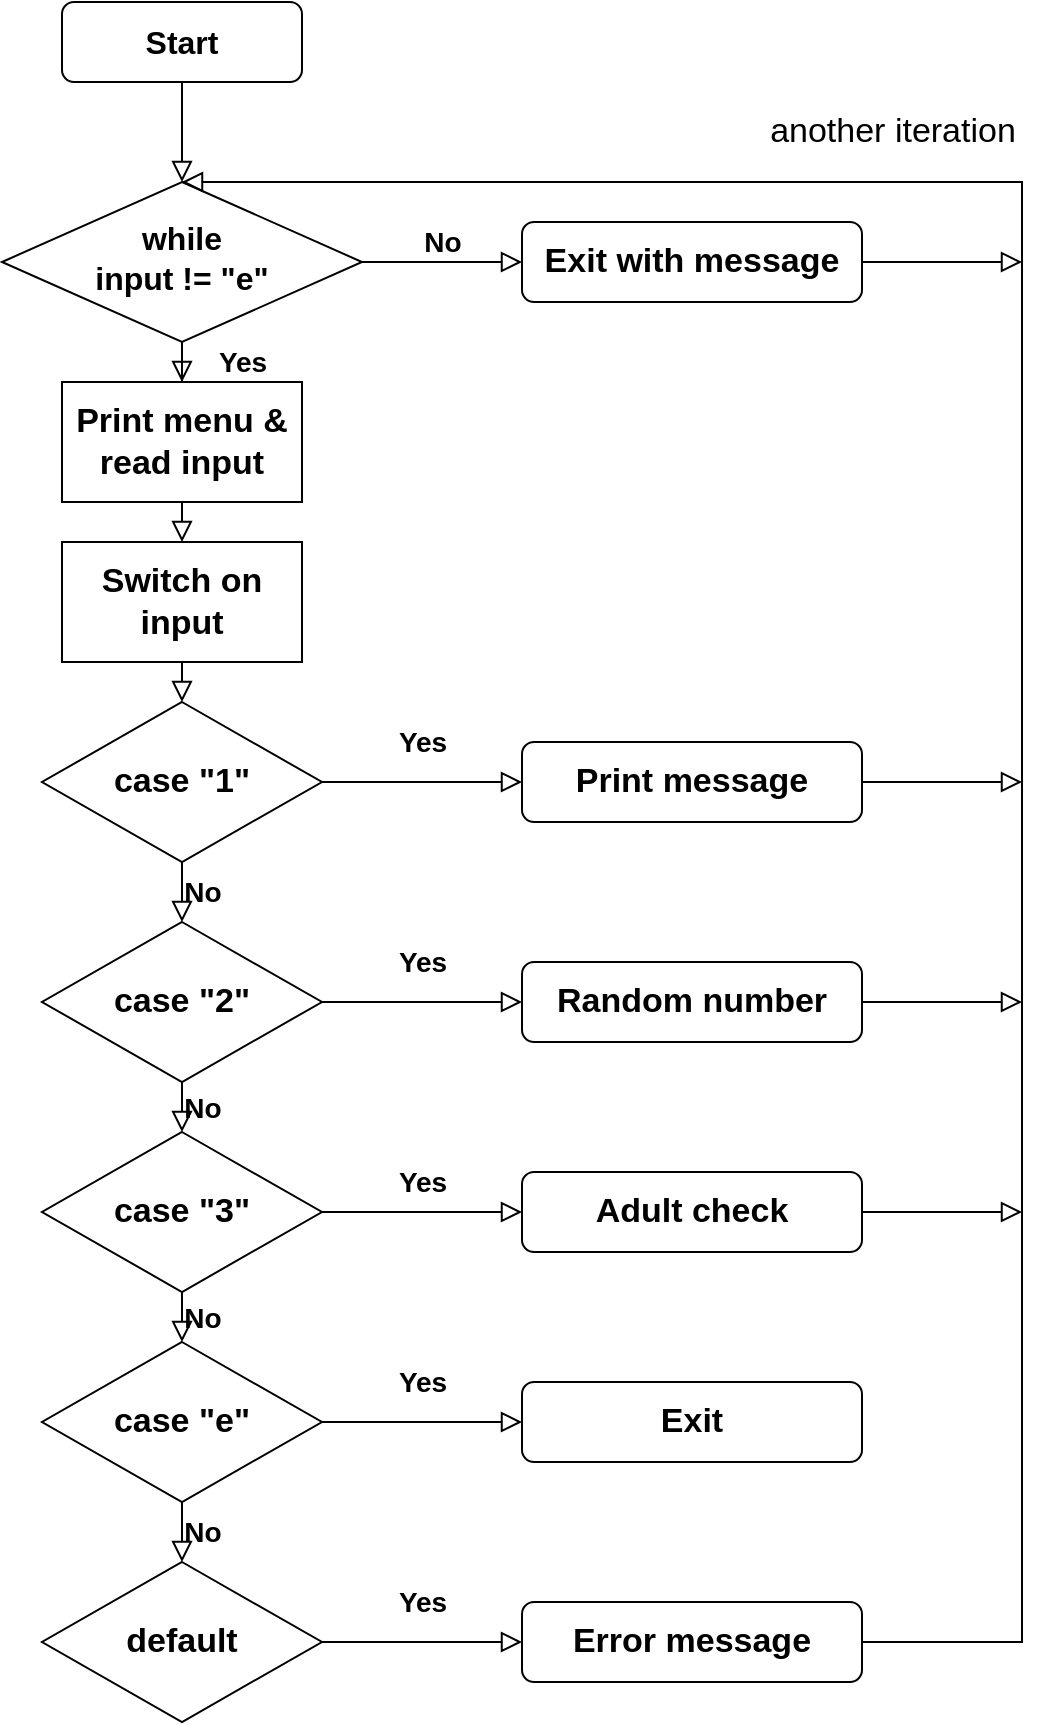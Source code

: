 <mxfile version="23.1.0" type="device">
  <diagram id="C5RBs43oDa-KdzZeNtuy" name="Page-1">
    <mxGraphModel dx="908" dy="810" grid="1" gridSize="10" guides="1" tooltips="1" connect="1" arrows="1" fold="1" page="1" pageScale="1" pageWidth="827" pageHeight="1169" math="0" shadow="0">
      <root>
        <mxCell id="WIyWlLk6GJQsqaUBKTNV-0" />
        <mxCell id="WIyWlLk6GJQsqaUBKTNV-1" parent="WIyWlLk6GJQsqaUBKTNV-0" />
        <mxCell id="WIyWlLk6GJQsqaUBKTNV-2" value="" style="rounded=0;html=1;jettySize=auto;orthogonalLoop=1;fontSize=11;endArrow=block;endFill=0;endSize=8;strokeWidth=1;shadow=0;labelBackgroundColor=none;edgeStyle=orthogonalEdgeStyle;" parent="WIyWlLk6GJQsqaUBKTNV-1" source="WIyWlLk6GJQsqaUBKTNV-3" target="WIyWlLk6GJQsqaUBKTNV-6" edge="1">
          <mxGeometry relative="1" as="geometry" />
        </mxCell>
        <mxCell id="WIyWlLk6GJQsqaUBKTNV-3" value="&lt;b&gt;&lt;font style=&quot;font-size: 16px;&quot;&gt;Start&lt;/font&gt;&lt;/b&gt;" style="rounded=1;whiteSpace=wrap;html=1;fontSize=12;glass=0;strokeWidth=1;shadow=0;" parent="WIyWlLk6GJQsqaUBKTNV-1" vertex="1">
          <mxGeometry x="160" y="80" width="120" height="40" as="geometry" />
        </mxCell>
        <mxCell id="WIyWlLk6GJQsqaUBKTNV-4" value="&lt;b style=&quot;border-color: var(--border-color);&quot;&gt;&lt;font style=&quot;border-color: var(--border-color); font-size: 14px;&quot;&gt;Yes&lt;/font&gt;&lt;/b&gt;" style="rounded=0;html=1;jettySize=auto;orthogonalLoop=1;fontSize=11;endArrow=block;endFill=0;endSize=8;strokeWidth=1;shadow=0;labelBackgroundColor=none;edgeStyle=orthogonalEdgeStyle;entryX=0.5;entryY=0;entryDx=0;entryDy=0;" parent="WIyWlLk6GJQsqaUBKTNV-1" source="WIyWlLk6GJQsqaUBKTNV-6" edge="1" target="nRz8Qm0_1Dedc99_lyVk-1">
          <mxGeometry x="0.667" y="30" relative="1" as="geometry">
            <mxPoint as="offset" />
            <mxPoint x="220" y="290" as="targetPoint" />
          </mxGeometry>
        </mxCell>
        <mxCell id="WIyWlLk6GJQsqaUBKTNV-5" value="&lt;b&gt;&lt;font style=&quot;font-size: 14px;&quot;&gt;No&lt;/font&gt;&lt;/b&gt;" style="edgeStyle=orthogonalEdgeStyle;rounded=0;html=1;jettySize=auto;orthogonalLoop=1;fontSize=11;endArrow=block;endFill=0;endSize=8;strokeWidth=1;shadow=0;labelBackgroundColor=none;" parent="WIyWlLk6GJQsqaUBKTNV-1" source="WIyWlLk6GJQsqaUBKTNV-6" target="WIyWlLk6GJQsqaUBKTNV-7" edge="1">
          <mxGeometry y="10" relative="1" as="geometry">
            <mxPoint as="offset" />
          </mxGeometry>
        </mxCell>
        <mxCell id="WIyWlLk6GJQsqaUBKTNV-6" value="&lt;b style=&quot;font-size: 16px;&quot;&gt;while &lt;br&gt;input != &quot;e&quot;&lt;/b&gt;" style="rhombus;whiteSpace=wrap;html=1;shadow=0;fontFamily=Helvetica;fontSize=12;align=center;strokeWidth=1;spacing=6;spacingTop=-4;" parent="WIyWlLk6GJQsqaUBKTNV-1" vertex="1">
          <mxGeometry x="130" y="170" width="180" height="80" as="geometry" />
        </mxCell>
        <mxCell id="WIyWlLk6GJQsqaUBKTNV-7" value="&lt;b&gt;&lt;font style=&quot;font-size: 17px;&quot;&gt;Exit with message&lt;/font&gt;&lt;/b&gt;" style="rounded=1;whiteSpace=wrap;html=1;fontSize=12;glass=0;strokeWidth=1;shadow=0;" parent="WIyWlLk6GJQsqaUBKTNV-1" vertex="1">
          <mxGeometry x="390" y="190" width="170" height="40" as="geometry" />
        </mxCell>
        <mxCell id="0ChIzxw5XtqrH5EVZUob-4" value="&lt;span style=&quot;font-size: 17px;&quot;&gt;&lt;b&gt;default&lt;/b&gt;&lt;/span&gt;" style="rhombus;whiteSpace=wrap;html=1;" parent="WIyWlLk6GJQsqaUBKTNV-1" vertex="1">
          <mxGeometry x="150" y="860" width="140" height="80" as="geometry" />
        </mxCell>
        <mxCell id="0ChIzxw5XtqrH5EVZUob-26" value="" style="edgeStyle=elbowEdgeStyle;elbow=horizontal;endArrow=block;html=1;curved=0;rounded=0;endSize=8;startSize=8;fontSize=17;exitX=1;exitY=0.5;exitDx=0;exitDy=0;entryX=0.5;entryY=0;entryDx=0;entryDy=0;endFill=0;" parent="WIyWlLk6GJQsqaUBKTNV-1" source="0ChIzxw5XtqrH5EVZUob-15" target="WIyWlLk6GJQsqaUBKTNV-6" edge="1">
          <mxGeometry width="50" height="50" relative="1" as="geometry">
            <mxPoint x="390" y="530" as="sourcePoint" />
            <mxPoint x="440" y="480" as="targetPoint" />
            <Array as="points">
              <mxPoint x="640" y="570" />
            </Array>
          </mxGeometry>
        </mxCell>
        <mxCell id="0ChIzxw5XtqrH5EVZUob-28" value="another iteration" style="text;html=1;align=center;verticalAlign=middle;resizable=0;points=[];autosize=1;strokeColor=none;fillColor=none;fontSize=17;" parent="WIyWlLk6GJQsqaUBKTNV-1" vertex="1">
          <mxGeometry x="500" y="130" width="150" height="30" as="geometry" />
        </mxCell>
        <mxCell id="nRz8Qm0_1Dedc99_lyVk-1" value="&lt;b&gt;&lt;font style=&quot;font-size: 17px;&quot;&gt;Print menu &amp;amp; read input&lt;/font&gt;&lt;/b&gt;" style="rounded=0;whiteSpace=wrap;html=1;" vertex="1" parent="WIyWlLk6GJQsqaUBKTNV-1">
          <mxGeometry x="160" y="270" width="120" height="60" as="geometry" />
        </mxCell>
        <mxCell id="nRz8Qm0_1Dedc99_lyVk-2" value="" style="rounded=0;html=1;jettySize=auto;orthogonalLoop=1;fontSize=11;endArrow=block;endFill=0;endSize=8;strokeWidth=1;shadow=0;labelBackgroundColor=none;entryX=0.5;entryY=0;entryDx=0;entryDy=0;" edge="1" parent="WIyWlLk6GJQsqaUBKTNV-1" target="0ChIzxw5XtqrH5EVZUob-0">
          <mxGeometry x="0.667" y="30" relative="1" as="geometry">
            <mxPoint as="offset" />
            <mxPoint x="230" y="280" as="targetPoint" />
            <mxPoint x="220" y="330" as="sourcePoint" />
          </mxGeometry>
        </mxCell>
        <mxCell id="0ChIzxw5XtqrH5EVZUob-0" value="&lt;b&gt;&lt;font style=&quot;font-size: 17px;&quot;&gt;Switch on input&lt;/font&gt;&lt;/b&gt;" style="rounded=0;whiteSpace=wrap;html=1;" parent="WIyWlLk6GJQsqaUBKTNV-1" vertex="1">
          <mxGeometry x="160" y="350" width="120" height="60" as="geometry" />
        </mxCell>
        <mxCell id="0ChIzxw5XtqrH5EVZUob-1" value="&lt;b&gt;&lt;font style=&quot;font-size: 17px;&quot;&gt;case &quot;1&quot;&lt;/font&gt;&lt;/b&gt;" style="rhombus;whiteSpace=wrap;html=1;" parent="WIyWlLk6GJQsqaUBKTNV-1" vertex="1">
          <mxGeometry x="150" y="430" width="140" height="80" as="geometry" />
        </mxCell>
        <mxCell id="0ChIzxw5XtqrH5EVZUob-2" value="&lt;b style=&quot;border-color: var(--border-color);&quot;&gt;&lt;font style=&quot;border-color: var(--border-color); font-size: 17px;&quot;&gt;case &quot;2&quot;&lt;/font&gt;&lt;/b&gt;" style="rhombus;whiteSpace=wrap;html=1;" parent="WIyWlLk6GJQsqaUBKTNV-1" vertex="1">
          <mxGeometry x="150" y="540" width="140" height="80" as="geometry" />
        </mxCell>
        <mxCell id="0ChIzxw5XtqrH5EVZUob-3" value="&lt;b style=&quot;border-color: var(--border-color);&quot;&gt;&lt;font style=&quot;border-color: var(--border-color); font-size: 17px;&quot;&gt;case &quot;3&quot;&lt;/font&gt;&lt;/b&gt;" style="rhombus;whiteSpace=wrap;html=1;" parent="WIyWlLk6GJQsqaUBKTNV-1" vertex="1">
          <mxGeometry x="150" y="645" width="140" height="80" as="geometry" />
        </mxCell>
        <mxCell id="0ChIzxw5XtqrH5EVZUob-5" value="&lt;b style=&quot;border-color: var(--border-color);&quot;&gt;&lt;font style=&quot;border-color: var(--border-color); font-size: 17px;&quot;&gt;case &quot;e&quot;&lt;/font&gt;&lt;/b&gt;" style="rhombus;whiteSpace=wrap;html=1;" parent="WIyWlLk6GJQsqaUBKTNV-1" vertex="1">
          <mxGeometry x="150" y="750" width="140" height="80" as="geometry" />
        </mxCell>
        <mxCell id="0ChIzxw5XtqrH5EVZUob-10" value="&lt;b style=&quot;border-color: var(--border-color);&quot;&gt;&lt;font style=&quot;border-color: var(--border-color); font-size: 14px;&quot;&gt;Yes&lt;/font&gt;&lt;/b&gt;" style="rounded=0;html=1;jettySize=auto;orthogonalLoop=1;fontSize=11;endArrow=block;endFill=0;endSize=8;strokeWidth=1;shadow=0;labelBackgroundColor=none;edgeStyle=orthogonalEdgeStyle;exitX=1;exitY=0.5;exitDx=0;exitDy=0;entryX=0;entryY=0.5;entryDx=0;entryDy=0;" parent="WIyWlLk6GJQsqaUBKTNV-1" source="0ChIzxw5XtqrH5EVZUob-1" target="0ChIzxw5XtqrH5EVZUob-11" edge="1">
          <mxGeometry y="20" relative="1" as="geometry">
            <mxPoint as="offset" />
            <mxPoint x="230" y="320" as="sourcePoint" />
            <mxPoint x="230" y="360" as="targetPoint" />
          </mxGeometry>
        </mxCell>
        <mxCell id="0ChIzxw5XtqrH5EVZUob-11" value="&lt;b&gt;&lt;font style=&quot;font-size: 17px;&quot;&gt;Print message&lt;/font&gt;&lt;/b&gt;" style="rounded=1;whiteSpace=wrap;html=1;fontSize=12;glass=0;strokeWidth=1;shadow=0;" parent="WIyWlLk6GJQsqaUBKTNV-1" vertex="1">
          <mxGeometry x="390" y="450" width="170" height="40" as="geometry" />
        </mxCell>
        <mxCell id="0ChIzxw5XtqrH5EVZUob-12" value="&lt;b&gt;&lt;font style=&quot;font-size: 17px;&quot;&gt;Random number&lt;/font&gt;&lt;/b&gt;" style="rounded=1;whiteSpace=wrap;html=1;fontSize=12;glass=0;strokeWidth=1;shadow=0;" parent="WIyWlLk6GJQsqaUBKTNV-1" vertex="1">
          <mxGeometry x="390" y="560" width="170" height="40" as="geometry" />
        </mxCell>
        <mxCell id="0ChIzxw5XtqrH5EVZUob-13" value="&lt;b&gt;&lt;font style=&quot;font-size: 17px;&quot;&gt;Adult check&lt;/font&gt;&lt;/b&gt;" style="rounded=1;whiteSpace=wrap;html=1;fontSize=12;glass=0;strokeWidth=1;shadow=0;" parent="WIyWlLk6GJQsqaUBKTNV-1" vertex="1">
          <mxGeometry x="390" y="665" width="170" height="40" as="geometry" />
        </mxCell>
        <mxCell id="0ChIzxw5XtqrH5EVZUob-14" value="&lt;b&gt;&lt;font style=&quot;font-size: 17px;&quot;&gt;Exit&lt;/font&gt;&lt;/b&gt;" style="rounded=1;whiteSpace=wrap;html=1;fontSize=12;glass=0;strokeWidth=1;shadow=0;" parent="WIyWlLk6GJQsqaUBKTNV-1" vertex="1">
          <mxGeometry x="390" y="770" width="170" height="40" as="geometry" />
        </mxCell>
        <mxCell id="0ChIzxw5XtqrH5EVZUob-15" value="&lt;b&gt;&lt;font style=&quot;font-size: 17px;&quot;&gt;Error message&lt;/font&gt;&lt;/b&gt;" style="rounded=1;whiteSpace=wrap;html=1;fontSize=12;glass=0;strokeWidth=1;shadow=0;" parent="WIyWlLk6GJQsqaUBKTNV-1" vertex="1">
          <mxGeometry x="390" y="880" width="170" height="40" as="geometry" />
        </mxCell>
        <mxCell id="0ChIzxw5XtqrH5EVZUob-16" value="&lt;b&gt;&lt;font style=&quot;font-size: 14px;&quot;&gt;No&lt;/font&gt;&lt;/b&gt;" style="edgeStyle=orthogonalEdgeStyle;rounded=0;html=1;jettySize=auto;orthogonalLoop=1;fontSize=11;endArrow=block;endFill=0;endSize=8;strokeWidth=1;shadow=0;labelBackgroundColor=none;exitX=0.5;exitY=1;exitDx=0;exitDy=0;entryX=0.5;entryY=0;entryDx=0;entryDy=0;" parent="WIyWlLk6GJQsqaUBKTNV-1" source="0ChIzxw5XtqrH5EVZUob-1" target="0ChIzxw5XtqrH5EVZUob-2" edge="1">
          <mxGeometry y="10" relative="1" as="geometry">
            <mxPoint as="offset" />
            <mxPoint x="320" y="280" as="sourcePoint" />
            <mxPoint x="220" y="530" as="targetPoint" />
          </mxGeometry>
        </mxCell>
        <mxCell id="0ChIzxw5XtqrH5EVZUob-17" value="&lt;b style=&quot;border-color: var(--border-color);&quot;&gt;&lt;font style=&quot;border-color: var(--border-color); font-size: 14px;&quot;&gt;Yes&lt;/font&gt;&lt;/b&gt;" style="rounded=0;html=1;jettySize=auto;orthogonalLoop=1;fontSize=11;endArrow=block;endFill=0;endSize=8;strokeWidth=1;shadow=0;labelBackgroundColor=none;edgeStyle=orthogonalEdgeStyle;exitX=1;exitY=0.5;exitDx=0;exitDy=0;entryX=0;entryY=0.5;entryDx=0;entryDy=0;" parent="WIyWlLk6GJQsqaUBKTNV-1" source="0ChIzxw5XtqrH5EVZUob-2" target="0ChIzxw5XtqrH5EVZUob-12" edge="1">
          <mxGeometry y="20" relative="1" as="geometry">
            <mxPoint as="offset" />
            <mxPoint x="300" y="480" as="sourcePoint" />
            <mxPoint x="400" y="480" as="targetPoint" />
          </mxGeometry>
        </mxCell>
        <mxCell id="0ChIzxw5XtqrH5EVZUob-19" value="&lt;b&gt;&lt;font style=&quot;font-size: 14px;&quot;&gt;No&lt;/font&gt;&lt;/b&gt;" style="edgeStyle=orthogonalEdgeStyle;rounded=0;html=1;jettySize=auto;orthogonalLoop=1;fontSize=11;endArrow=block;endFill=0;endSize=8;strokeWidth=1;shadow=0;labelBackgroundColor=none;exitX=0.5;exitY=1;exitDx=0;exitDy=0;entryX=0.5;entryY=0;entryDx=0;entryDy=0;" parent="WIyWlLk6GJQsqaUBKTNV-1" source="0ChIzxw5XtqrH5EVZUob-2" target="0ChIzxw5XtqrH5EVZUob-3" edge="1">
          <mxGeometry y="10" relative="1" as="geometry">
            <mxPoint as="offset" />
            <mxPoint x="230" y="520" as="sourcePoint" />
            <mxPoint x="230" y="550" as="targetPoint" />
          </mxGeometry>
        </mxCell>
        <mxCell id="0ChIzxw5XtqrH5EVZUob-20" value="&lt;b&gt;&lt;font style=&quot;font-size: 14px;&quot;&gt;No&lt;/font&gt;&lt;/b&gt;" style="edgeStyle=orthogonalEdgeStyle;rounded=0;html=1;jettySize=auto;orthogonalLoop=1;fontSize=11;endArrow=block;endFill=0;endSize=8;strokeWidth=1;shadow=0;labelBackgroundColor=none;entryX=0.5;entryY=0;entryDx=0;entryDy=0;exitX=0.5;exitY=1;exitDx=0;exitDy=0;" parent="WIyWlLk6GJQsqaUBKTNV-1" source="0ChIzxw5XtqrH5EVZUob-3" target="0ChIzxw5XtqrH5EVZUob-5" edge="1">
          <mxGeometry y="10" relative="1" as="geometry">
            <mxPoint as="offset" />
            <mxPoint x="220" y="730" as="sourcePoint" />
            <mxPoint x="240" y="560" as="targetPoint" />
            <Array as="points" />
          </mxGeometry>
        </mxCell>
        <mxCell id="0ChIzxw5XtqrH5EVZUob-21" value="&lt;b&gt;&lt;font style=&quot;font-size: 14px;&quot;&gt;No&lt;/font&gt;&lt;/b&gt;" style="edgeStyle=orthogonalEdgeStyle;rounded=0;html=1;jettySize=auto;orthogonalLoop=1;fontSize=11;endArrow=block;endFill=0;endSize=8;strokeWidth=1;shadow=0;labelBackgroundColor=none;exitX=0.5;exitY=1;exitDx=0;exitDy=0;entryX=0.5;entryY=0;entryDx=0;entryDy=0;" parent="WIyWlLk6GJQsqaUBKTNV-1" source="0ChIzxw5XtqrH5EVZUob-5" target="0ChIzxw5XtqrH5EVZUob-4" edge="1">
          <mxGeometry y="10" relative="1" as="geometry">
            <mxPoint as="offset" />
            <mxPoint x="250" y="540" as="sourcePoint" />
            <mxPoint x="250" y="570" as="targetPoint" />
          </mxGeometry>
        </mxCell>
        <mxCell id="0ChIzxw5XtqrH5EVZUob-22" value="&lt;b style=&quot;border-color: var(--border-color);&quot;&gt;&lt;font style=&quot;border-color: var(--border-color); font-size: 14px;&quot;&gt;Yes&lt;/font&gt;&lt;/b&gt;" style="rounded=0;html=1;jettySize=auto;orthogonalLoop=1;fontSize=11;endArrow=block;endFill=0;endSize=8;strokeWidth=1;shadow=0;labelBackgroundColor=none;edgeStyle=orthogonalEdgeStyle;exitX=1;exitY=0.5;exitDx=0;exitDy=0;" parent="WIyWlLk6GJQsqaUBKTNV-1" source="0ChIzxw5XtqrH5EVZUob-3" edge="1">
          <mxGeometry x="-0.005" y="-15" relative="1" as="geometry">
            <mxPoint x="15" y="-15" as="offset" />
            <mxPoint x="300" y="590" as="sourcePoint" />
            <mxPoint x="390" y="685" as="targetPoint" />
          </mxGeometry>
        </mxCell>
        <mxCell id="0ChIzxw5XtqrH5EVZUob-23" value="&lt;b style=&quot;border-color: var(--border-color);&quot;&gt;&lt;font style=&quot;border-color: var(--border-color); font-size: 14px;&quot;&gt;Yes&lt;/font&gt;&lt;/b&gt;" style="rounded=0;html=1;jettySize=auto;orthogonalLoop=1;fontSize=11;endArrow=block;endFill=0;endSize=8;strokeWidth=1;shadow=0;labelBackgroundColor=none;edgeStyle=orthogonalEdgeStyle;exitX=1;exitY=0.5;exitDx=0;exitDy=0;entryX=0;entryY=0.5;entryDx=0;entryDy=0;" parent="WIyWlLk6GJQsqaUBKTNV-1" source="0ChIzxw5XtqrH5EVZUob-5" target="0ChIzxw5XtqrH5EVZUob-14" edge="1">
          <mxGeometry y="20" relative="1" as="geometry">
            <mxPoint as="offset" />
            <mxPoint x="310" y="600" as="sourcePoint" />
            <mxPoint x="410" y="600" as="targetPoint" />
          </mxGeometry>
        </mxCell>
        <mxCell id="0ChIzxw5XtqrH5EVZUob-24" value="&lt;b style=&quot;border-color: var(--border-color);&quot;&gt;&lt;font style=&quot;border-color: var(--border-color); font-size: 14px;&quot;&gt;Yes&lt;/font&gt;&lt;/b&gt;" style="rounded=0;html=1;jettySize=auto;orthogonalLoop=1;fontSize=11;endArrow=block;endFill=0;endSize=8;strokeWidth=1;shadow=0;labelBackgroundColor=none;edgeStyle=orthogonalEdgeStyle;entryX=0;entryY=0.5;entryDx=0;entryDy=0;exitX=1;exitY=0.5;exitDx=0;exitDy=0;" parent="WIyWlLk6GJQsqaUBKTNV-1" source="0ChIzxw5XtqrH5EVZUob-4" target="0ChIzxw5XtqrH5EVZUob-15" edge="1">
          <mxGeometry y="20" relative="1" as="geometry">
            <mxPoint as="offset" />
            <mxPoint x="300" y="900" as="sourcePoint" />
            <mxPoint x="420" y="610" as="targetPoint" />
          </mxGeometry>
        </mxCell>
        <mxCell id="nRz8Qm0_1Dedc99_lyVk-5" value="" style="rounded=0;html=1;jettySize=auto;orthogonalLoop=1;fontSize=11;endArrow=block;endFill=0;endSize=8;strokeWidth=1;shadow=0;labelBackgroundColor=none;entryX=0.5;entryY=0;entryDx=0;entryDy=0;exitX=0.5;exitY=1;exitDx=0;exitDy=0;" edge="1" parent="WIyWlLk6GJQsqaUBKTNV-1" source="0ChIzxw5XtqrH5EVZUob-0" target="0ChIzxw5XtqrH5EVZUob-1">
          <mxGeometry x="0.667" y="30" relative="1" as="geometry">
            <mxPoint as="offset" />
            <mxPoint x="230" y="360" as="targetPoint" />
            <mxPoint x="230" y="340" as="sourcePoint" />
          </mxGeometry>
        </mxCell>
        <mxCell id="nRz8Qm0_1Dedc99_lyVk-7" value="" style="rounded=0;html=1;jettySize=auto;orthogonalLoop=1;fontSize=11;endArrow=block;endFill=0;endSize=8;strokeWidth=1;shadow=0;labelBackgroundColor=none;exitX=1;exitY=0.5;exitDx=0;exitDy=0;" edge="1" parent="WIyWlLk6GJQsqaUBKTNV-1" source="0ChIzxw5XtqrH5EVZUob-13">
          <mxGeometry x="0.667" y="30" relative="1" as="geometry">
            <mxPoint as="offset" />
            <mxPoint x="640" y="685" as="targetPoint" />
            <mxPoint x="240" y="350" as="sourcePoint" />
          </mxGeometry>
        </mxCell>
        <mxCell id="nRz8Qm0_1Dedc99_lyVk-8" value="" style="rounded=0;html=1;jettySize=auto;orthogonalLoop=1;fontSize=11;endArrow=block;endFill=0;endSize=8;strokeWidth=1;shadow=0;labelBackgroundColor=none;exitX=1;exitY=0.5;exitDx=0;exitDy=0;" edge="1" parent="WIyWlLk6GJQsqaUBKTNV-1" source="0ChIzxw5XtqrH5EVZUob-12">
          <mxGeometry x="0.667" y="30" relative="1" as="geometry">
            <mxPoint as="offset" />
            <mxPoint x="640" y="580" as="targetPoint" />
            <mxPoint x="250" y="360" as="sourcePoint" />
          </mxGeometry>
        </mxCell>
        <mxCell id="nRz8Qm0_1Dedc99_lyVk-9" value="" style="rounded=0;html=1;jettySize=auto;orthogonalLoop=1;fontSize=11;endArrow=block;endFill=0;endSize=8;strokeWidth=1;shadow=0;labelBackgroundColor=none;exitX=1;exitY=0.5;exitDx=0;exitDy=0;" edge="1" parent="WIyWlLk6GJQsqaUBKTNV-1" source="0ChIzxw5XtqrH5EVZUob-11">
          <mxGeometry x="0.667" y="30" relative="1" as="geometry">
            <mxPoint as="offset" />
            <mxPoint x="640" y="470" as="targetPoint" />
            <mxPoint x="260" y="370" as="sourcePoint" />
          </mxGeometry>
        </mxCell>
        <mxCell id="nRz8Qm0_1Dedc99_lyVk-10" value="" style="rounded=0;html=1;jettySize=auto;orthogonalLoop=1;fontSize=11;endArrow=block;endFill=0;endSize=8;strokeWidth=1;shadow=0;labelBackgroundColor=none;exitX=1;exitY=0.5;exitDx=0;exitDy=0;" edge="1" parent="WIyWlLk6GJQsqaUBKTNV-1" source="WIyWlLk6GJQsqaUBKTNV-7">
          <mxGeometry x="0.667" y="30" relative="1" as="geometry">
            <mxPoint as="offset" />
            <mxPoint x="640" y="210" as="targetPoint" />
            <mxPoint x="270" y="380" as="sourcePoint" />
          </mxGeometry>
        </mxCell>
      </root>
    </mxGraphModel>
  </diagram>
</mxfile>
